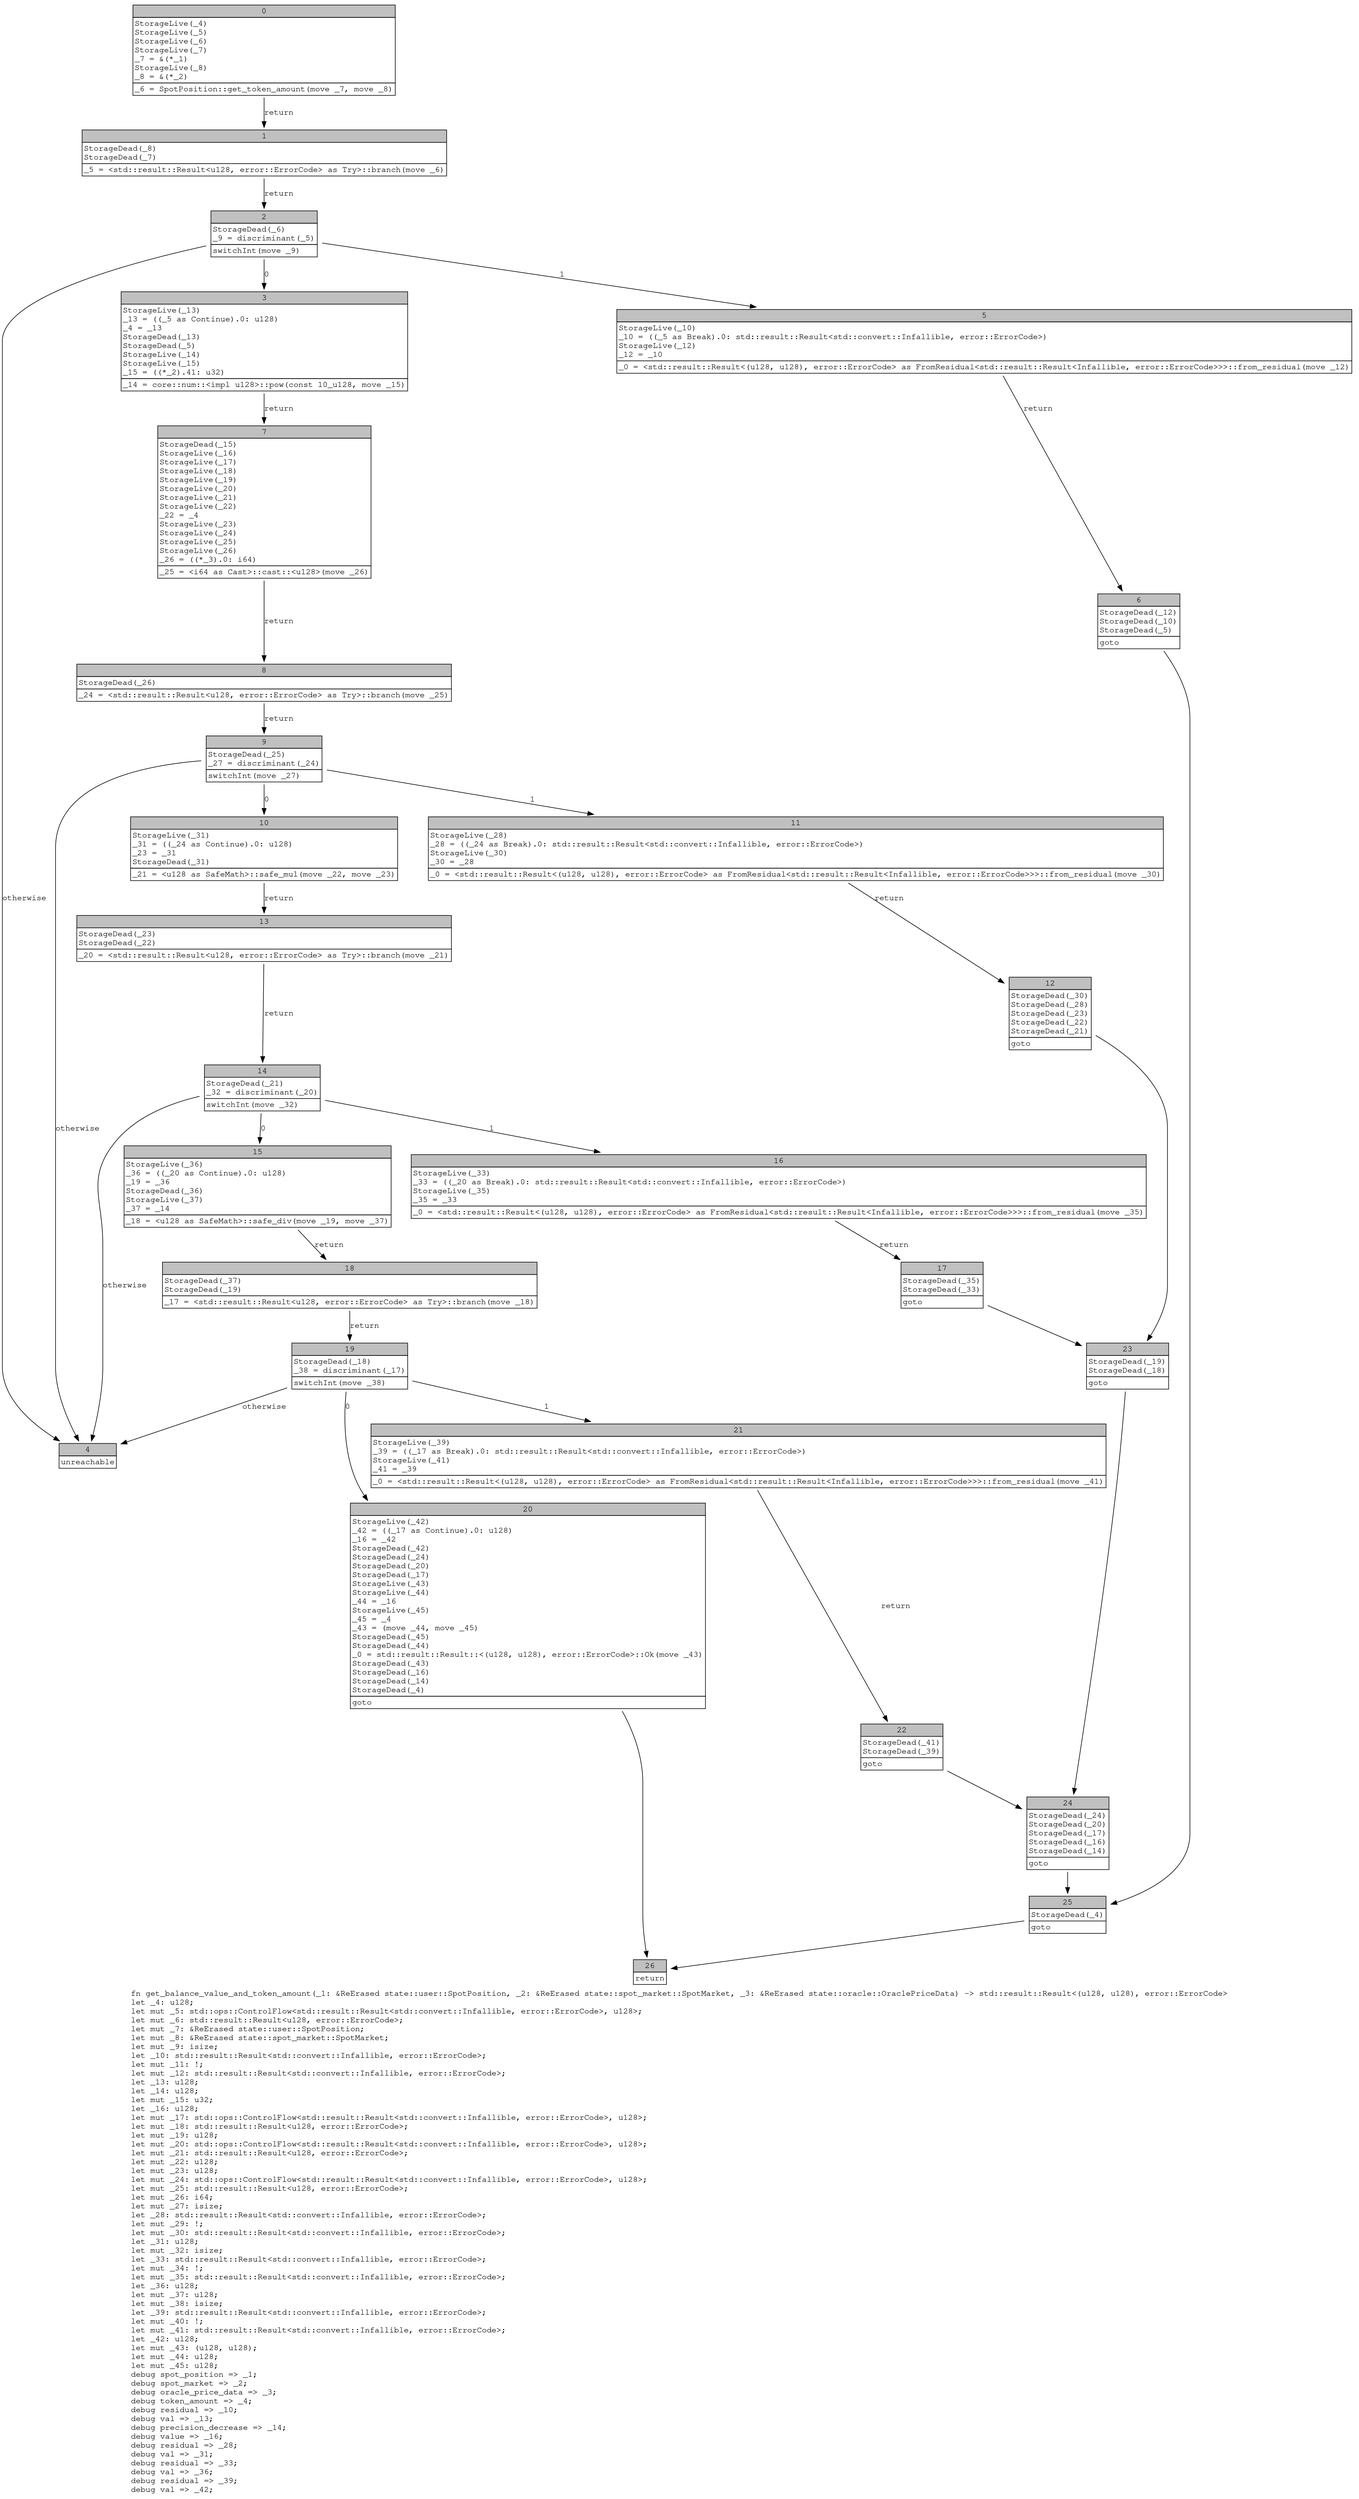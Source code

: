 digraph Mir_0_2798 {
    graph [fontname="Courier, monospace"];
    node [fontname="Courier, monospace"];
    edge [fontname="Courier, monospace"];
    label=<fn get_balance_value_and_token_amount(_1: &amp;ReErased state::user::SpotPosition, _2: &amp;ReErased state::spot_market::SpotMarket, _3: &amp;ReErased state::oracle::OraclePriceData) -&gt; std::result::Result&lt;(u128, u128), error::ErrorCode&gt;<br align="left"/>let _4: u128;<br align="left"/>let mut _5: std::ops::ControlFlow&lt;std::result::Result&lt;std::convert::Infallible, error::ErrorCode&gt;, u128&gt;;<br align="left"/>let mut _6: std::result::Result&lt;u128, error::ErrorCode&gt;;<br align="left"/>let mut _7: &amp;ReErased state::user::SpotPosition;<br align="left"/>let mut _8: &amp;ReErased state::spot_market::SpotMarket;<br align="left"/>let mut _9: isize;<br align="left"/>let _10: std::result::Result&lt;std::convert::Infallible, error::ErrorCode&gt;;<br align="left"/>let mut _11: !;<br align="left"/>let mut _12: std::result::Result&lt;std::convert::Infallible, error::ErrorCode&gt;;<br align="left"/>let _13: u128;<br align="left"/>let _14: u128;<br align="left"/>let mut _15: u32;<br align="left"/>let _16: u128;<br align="left"/>let mut _17: std::ops::ControlFlow&lt;std::result::Result&lt;std::convert::Infallible, error::ErrorCode&gt;, u128&gt;;<br align="left"/>let mut _18: std::result::Result&lt;u128, error::ErrorCode&gt;;<br align="left"/>let mut _19: u128;<br align="left"/>let mut _20: std::ops::ControlFlow&lt;std::result::Result&lt;std::convert::Infallible, error::ErrorCode&gt;, u128&gt;;<br align="left"/>let mut _21: std::result::Result&lt;u128, error::ErrorCode&gt;;<br align="left"/>let mut _22: u128;<br align="left"/>let mut _23: u128;<br align="left"/>let mut _24: std::ops::ControlFlow&lt;std::result::Result&lt;std::convert::Infallible, error::ErrorCode&gt;, u128&gt;;<br align="left"/>let mut _25: std::result::Result&lt;u128, error::ErrorCode&gt;;<br align="left"/>let mut _26: i64;<br align="left"/>let mut _27: isize;<br align="left"/>let _28: std::result::Result&lt;std::convert::Infallible, error::ErrorCode&gt;;<br align="left"/>let mut _29: !;<br align="left"/>let mut _30: std::result::Result&lt;std::convert::Infallible, error::ErrorCode&gt;;<br align="left"/>let _31: u128;<br align="left"/>let mut _32: isize;<br align="left"/>let _33: std::result::Result&lt;std::convert::Infallible, error::ErrorCode&gt;;<br align="left"/>let mut _34: !;<br align="left"/>let mut _35: std::result::Result&lt;std::convert::Infallible, error::ErrorCode&gt;;<br align="left"/>let _36: u128;<br align="left"/>let mut _37: u128;<br align="left"/>let mut _38: isize;<br align="left"/>let _39: std::result::Result&lt;std::convert::Infallible, error::ErrorCode&gt;;<br align="left"/>let mut _40: !;<br align="left"/>let mut _41: std::result::Result&lt;std::convert::Infallible, error::ErrorCode&gt;;<br align="left"/>let _42: u128;<br align="left"/>let mut _43: (u128, u128);<br align="left"/>let mut _44: u128;<br align="left"/>let mut _45: u128;<br align="left"/>debug spot_position =&gt; _1;<br align="left"/>debug spot_market =&gt; _2;<br align="left"/>debug oracle_price_data =&gt; _3;<br align="left"/>debug token_amount =&gt; _4;<br align="left"/>debug residual =&gt; _10;<br align="left"/>debug val =&gt; _13;<br align="left"/>debug precision_decrease =&gt; _14;<br align="left"/>debug value =&gt; _16;<br align="left"/>debug residual =&gt; _28;<br align="left"/>debug val =&gt; _31;<br align="left"/>debug residual =&gt; _33;<br align="left"/>debug val =&gt; _36;<br align="left"/>debug residual =&gt; _39;<br align="left"/>debug val =&gt; _42;<br align="left"/>>;
    bb0__0_2798 [shape="none", label=<<table border="0" cellborder="1" cellspacing="0"><tr><td bgcolor="gray" align="center" colspan="1">0</td></tr><tr><td align="left" balign="left">StorageLive(_4)<br/>StorageLive(_5)<br/>StorageLive(_6)<br/>StorageLive(_7)<br/>_7 = &amp;(*_1)<br/>StorageLive(_8)<br/>_8 = &amp;(*_2)<br/></td></tr><tr><td align="left">_6 = SpotPosition::get_token_amount(move _7, move _8)</td></tr></table>>];
    bb1__0_2798 [shape="none", label=<<table border="0" cellborder="1" cellspacing="0"><tr><td bgcolor="gray" align="center" colspan="1">1</td></tr><tr><td align="left" balign="left">StorageDead(_8)<br/>StorageDead(_7)<br/></td></tr><tr><td align="left">_5 = &lt;std::result::Result&lt;u128, error::ErrorCode&gt; as Try&gt;::branch(move _6)</td></tr></table>>];
    bb2__0_2798 [shape="none", label=<<table border="0" cellborder="1" cellspacing="0"><tr><td bgcolor="gray" align="center" colspan="1">2</td></tr><tr><td align="left" balign="left">StorageDead(_6)<br/>_9 = discriminant(_5)<br/></td></tr><tr><td align="left">switchInt(move _9)</td></tr></table>>];
    bb3__0_2798 [shape="none", label=<<table border="0" cellborder="1" cellspacing="0"><tr><td bgcolor="gray" align="center" colspan="1">3</td></tr><tr><td align="left" balign="left">StorageLive(_13)<br/>_13 = ((_5 as Continue).0: u128)<br/>_4 = _13<br/>StorageDead(_13)<br/>StorageDead(_5)<br/>StorageLive(_14)<br/>StorageLive(_15)<br/>_15 = ((*_2).41: u32)<br/></td></tr><tr><td align="left">_14 = core::num::&lt;impl u128&gt;::pow(const 10_u128, move _15)</td></tr></table>>];
    bb4__0_2798 [shape="none", label=<<table border="0" cellborder="1" cellspacing="0"><tr><td bgcolor="gray" align="center" colspan="1">4</td></tr><tr><td align="left">unreachable</td></tr></table>>];
    bb5__0_2798 [shape="none", label=<<table border="0" cellborder="1" cellspacing="0"><tr><td bgcolor="gray" align="center" colspan="1">5</td></tr><tr><td align="left" balign="left">StorageLive(_10)<br/>_10 = ((_5 as Break).0: std::result::Result&lt;std::convert::Infallible, error::ErrorCode&gt;)<br/>StorageLive(_12)<br/>_12 = _10<br/></td></tr><tr><td align="left">_0 = &lt;std::result::Result&lt;(u128, u128), error::ErrorCode&gt; as FromResidual&lt;std::result::Result&lt;Infallible, error::ErrorCode&gt;&gt;&gt;::from_residual(move _12)</td></tr></table>>];
    bb6__0_2798 [shape="none", label=<<table border="0" cellborder="1" cellspacing="0"><tr><td bgcolor="gray" align="center" colspan="1">6</td></tr><tr><td align="left" balign="left">StorageDead(_12)<br/>StorageDead(_10)<br/>StorageDead(_5)<br/></td></tr><tr><td align="left">goto</td></tr></table>>];
    bb7__0_2798 [shape="none", label=<<table border="0" cellborder="1" cellspacing="0"><tr><td bgcolor="gray" align="center" colspan="1">7</td></tr><tr><td align="left" balign="left">StorageDead(_15)<br/>StorageLive(_16)<br/>StorageLive(_17)<br/>StorageLive(_18)<br/>StorageLive(_19)<br/>StorageLive(_20)<br/>StorageLive(_21)<br/>StorageLive(_22)<br/>_22 = _4<br/>StorageLive(_23)<br/>StorageLive(_24)<br/>StorageLive(_25)<br/>StorageLive(_26)<br/>_26 = ((*_3).0: i64)<br/></td></tr><tr><td align="left">_25 = &lt;i64 as Cast&gt;::cast::&lt;u128&gt;(move _26)</td></tr></table>>];
    bb8__0_2798 [shape="none", label=<<table border="0" cellborder="1" cellspacing="0"><tr><td bgcolor="gray" align="center" colspan="1">8</td></tr><tr><td align="left" balign="left">StorageDead(_26)<br/></td></tr><tr><td align="left">_24 = &lt;std::result::Result&lt;u128, error::ErrorCode&gt; as Try&gt;::branch(move _25)</td></tr></table>>];
    bb9__0_2798 [shape="none", label=<<table border="0" cellborder="1" cellspacing="0"><tr><td bgcolor="gray" align="center" colspan="1">9</td></tr><tr><td align="left" balign="left">StorageDead(_25)<br/>_27 = discriminant(_24)<br/></td></tr><tr><td align="left">switchInt(move _27)</td></tr></table>>];
    bb10__0_2798 [shape="none", label=<<table border="0" cellborder="1" cellspacing="0"><tr><td bgcolor="gray" align="center" colspan="1">10</td></tr><tr><td align="left" balign="left">StorageLive(_31)<br/>_31 = ((_24 as Continue).0: u128)<br/>_23 = _31<br/>StorageDead(_31)<br/></td></tr><tr><td align="left">_21 = &lt;u128 as SafeMath&gt;::safe_mul(move _22, move _23)</td></tr></table>>];
    bb11__0_2798 [shape="none", label=<<table border="0" cellborder="1" cellspacing="0"><tr><td bgcolor="gray" align="center" colspan="1">11</td></tr><tr><td align="left" balign="left">StorageLive(_28)<br/>_28 = ((_24 as Break).0: std::result::Result&lt;std::convert::Infallible, error::ErrorCode&gt;)<br/>StorageLive(_30)<br/>_30 = _28<br/></td></tr><tr><td align="left">_0 = &lt;std::result::Result&lt;(u128, u128), error::ErrorCode&gt; as FromResidual&lt;std::result::Result&lt;Infallible, error::ErrorCode&gt;&gt;&gt;::from_residual(move _30)</td></tr></table>>];
    bb12__0_2798 [shape="none", label=<<table border="0" cellborder="1" cellspacing="0"><tr><td bgcolor="gray" align="center" colspan="1">12</td></tr><tr><td align="left" balign="left">StorageDead(_30)<br/>StorageDead(_28)<br/>StorageDead(_23)<br/>StorageDead(_22)<br/>StorageDead(_21)<br/></td></tr><tr><td align="left">goto</td></tr></table>>];
    bb13__0_2798 [shape="none", label=<<table border="0" cellborder="1" cellspacing="0"><tr><td bgcolor="gray" align="center" colspan="1">13</td></tr><tr><td align="left" balign="left">StorageDead(_23)<br/>StorageDead(_22)<br/></td></tr><tr><td align="left">_20 = &lt;std::result::Result&lt;u128, error::ErrorCode&gt; as Try&gt;::branch(move _21)</td></tr></table>>];
    bb14__0_2798 [shape="none", label=<<table border="0" cellborder="1" cellspacing="0"><tr><td bgcolor="gray" align="center" colspan="1">14</td></tr><tr><td align="left" balign="left">StorageDead(_21)<br/>_32 = discriminant(_20)<br/></td></tr><tr><td align="left">switchInt(move _32)</td></tr></table>>];
    bb15__0_2798 [shape="none", label=<<table border="0" cellborder="1" cellspacing="0"><tr><td bgcolor="gray" align="center" colspan="1">15</td></tr><tr><td align="left" balign="left">StorageLive(_36)<br/>_36 = ((_20 as Continue).0: u128)<br/>_19 = _36<br/>StorageDead(_36)<br/>StorageLive(_37)<br/>_37 = _14<br/></td></tr><tr><td align="left">_18 = &lt;u128 as SafeMath&gt;::safe_div(move _19, move _37)</td></tr></table>>];
    bb16__0_2798 [shape="none", label=<<table border="0" cellborder="1" cellspacing="0"><tr><td bgcolor="gray" align="center" colspan="1">16</td></tr><tr><td align="left" balign="left">StorageLive(_33)<br/>_33 = ((_20 as Break).0: std::result::Result&lt;std::convert::Infallible, error::ErrorCode&gt;)<br/>StorageLive(_35)<br/>_35 = _33<br/></td></tr><tr><td align="left">_0 = &lt;std::result::Result&lt;(u128, u128), error::ErrorCode&gt; as FromResidual&lt;std::result::Result&lt;Infallible, error::ErrorCode&gt;&gt;&gt;::from_residual(move _35)</td></tr></table>>];
    bb17__0_2798 [shape="none", label=<<table border="0" cellborder="1" cellspacing="0"><tr><td bgcolor="gray" align="center" colspan="1">17</td></tr><tr><td align="left" balign="left">StorageDead(_35)<br/>StorageDead(_33)<br/></td></tr><tr><td align="left">goto</td></tr></table>>];
    bb18__0_2798 [shape="none", label=<<table border="0" cellborder="1" cellspacing="0"><tr><td bgcolor="gray" align="center" colspan="1">18</td></tr><tr><td align="left" balign="left">StorageDead(_37)<br/>StorageDead(_19)<br/></td></tr><tr><td align="left">_17 = &lt;std::result::Result&lt;u128, error::ErrorCode&gt; as Try&gt;::branch(move _18)</td></tr></table>>];
    bb19__0_2798 [shape="none", label=<<table border="0" cellborder="1" cellspacing="0"><tr><td bgcolor="gray" align="center" colspan="1">19</td></tr><tr><td align="left" balign="left">StorageDead(_18)<br/>_38 = discriminant(_17)<br/></td></tr><tr><td align="left">switchInt(move _38)</td></tr></table>>];
    bb20__0_2798 [shape="none", label=<<table border="0" cellborder="1" cellspacing="0"><tr><td bgcolor="gray" align="center" colspan="1">20</td></tr><tr><td align="left" balign="left">StorageLive(_42)<br/>_42 = ((_17 as Continue).0: u128)<br/>_16 = _42<br/>StorageDead(_42)<br/>StorageDead(_24)<br/>StorageDead(_20)<br/>StorageDead(_17)<br/>StorageLive(_43)<br/>StorageLive(_44)<br/>_44 = _16<br/>StorageLive(_45)<br/>_45 = _4<br/>_43 = (move _44, move _45)<br/>StorageDead(_45)<br/>StorageDead(_44)<br/>_0 = std::result::Result::&lt;(u128, u128), error::ErrorCode&gt;::Ok(move _43)<br/>StorageDead(_43)<br/>StorageDead(_16)<br/>StorageDead(_14)<br/>StorageDead(_4)<br/></td></tr><tr><td align="left">goto</td></tr></table>>];
    bb21__0_2798 [shape="none", label=<<table border="0" cellborder="1" cellspacing="0"><tr><td bgcolor="gray" align="center" colspan="1">21</td></tr><tr><td align="left" balign="left">StorageLive(_39)<br/>_39 = ((_17 as Break).0: std::result::Result&lt;std::convert::Infallible, error::ErrorCode&gt;)<br/>StorageLive(_41)<br/>_41 = _39<br/></td></tr><tr><td align="left">_0 = &lt;std::result::Result&lt;(u128, u128), error::ErrorCode&gt; as FromResidual&lt;std::result::Result&lt;Infallible, error::ErrorCode&gt;&gt;&gt;::from_residual(move _41)</td></tr></table>>];
    bb22__0_2798 [shape="none", label=<<table border="0" cellborder="1" cellspacing="0"><tr><td bgcolor="gray" align="center" colspan="1">22</td></tr><tr><td align="left" balign="left">StorageDead(_41)<br/>StorageDead(_39)<br/></td></tr><tr><td align="left">goto</td></tr></table>>];
    bb23__0_2798 [shape="none", label=<<table border="0" cellborder="1" cellspacing="0"><tr><td bgcolor="gray" align="center" colspan="1">23</td></tr><tr><td align="left" balign="left">StorageDead(_19)<br/>StorageDead(_18)<br/></td></tr><tr><td align="left">goto</td></tr></table>>];
    bb24__0_2798 [shape="none", label=<<table border="0" cellborder="1" cellspacing="0"><tr><td bgcolor="gray" align="center" colspan="1">24</td></tr><tr><td align="left" balign="left">StorageDead(_24)<br/>StorageDead(_20)<br/>StorageDead(_17)<br/>StorageDead(_16)<br/>StorageDead(_14)<br/></td></tr><tr><td align="left">goto</td></tr></table>>];
    bb25__0_2798 [shape="none", label=<<table border="0" cellborder="1" cellspacing="0"><tr><td bgcolor="gray" align="center" colspan="1">25</td></tr><tr><td align="left" balign="left">StorageDead(_4)<br/></td></tr><tr><td align="left">goto</td></tr></table>>];
    bb26__0_2798 [shape="none", label=<<table border="0" cellborder="1" cellspacing="0"><tr><td bgcolor="gray" align="center" colspan="1">26</td></tr><tr><td align="left">return</td></tr></table>>];
    bb0__0_2798 -> bb1__0_2798 [label="return"];
    bb1__0_2798 -> bb2__0_2798 [label="return"];
    bb2__0_2798 -> bb3__0_2798 [label="0"];
    bb2__0_2798 -> bb5__0_2798 [label="1"];
    bb2__0_2798 -> bb4__0_2798 [label="otherwise"];
    bb3__0_2798 -> bb7__0_2798 [label="return"];
    bb5__0_2798 -> bb6__0_2798 [label="return"];
    bb6__0_2798 -> bb25__0_2798 [label=""];
    bb7__0_2798 -> bb8__0_2798 [label="return"];
    bb8__0_2798 -> bb9__0_2798 [label="return"];
    bb9__0_2798 -> bb10__0_2798 [label="0"];
    bb9__0_2798 -> bb11__0_2798 [label="1"];
    bb9__0_2798 -> bb4__0_2798 [label="otherwise"];
    bb10__0_2798 -> bb13__0_2798 [label="return"];
    bb11__0_2798 -> bb12__0_2798 [label="return"];
    bb12__0_2798 -> bb23__0_2798 [label=""];
    bb13__0_2798 -> bb14__0_2798 [label="return"];
    bb14__0_2798 -> bb15__0_2798 [label="0"];
    bb14__0_2798 -> bb16__0_2798 [label="1"];
    bb14__0_2798 -> bb4__0_2798 [label="otherwise"];
    bb15__0_2798 -> bb18__0_2798 [label="return"];
    bb16__0_2798 -> bb17__0_2798 [label="return"];
    bb17__0_2798 -> bb23__0_2798 [label=""];
    bb18__0_2798 -> bb19__0_2798 [label="return"];
    bb19__0_2798 -> bb20__0_2798 [label="0"];
    bb19__0_2798 -> bb21__0_2798 [label="1"];
    bb19__0_2798 -> bb4__0_2798 [label="otherwise"];
    bb20__0_2798 -> bb26__0_2798 [label=""];
    bb21__0_2798 -> bb22__0_2798 [label="return"];
    bb22__0_2798 -> bb24__0_2798 [label=""];
    bb23__0_2798 -> bb24__0_2798 [label=""];
    bb24__0_2798 -> bb25__0_2798 [label=""];
    bb25__0_2798 -> bb26__0_2798 [label=""];
}
